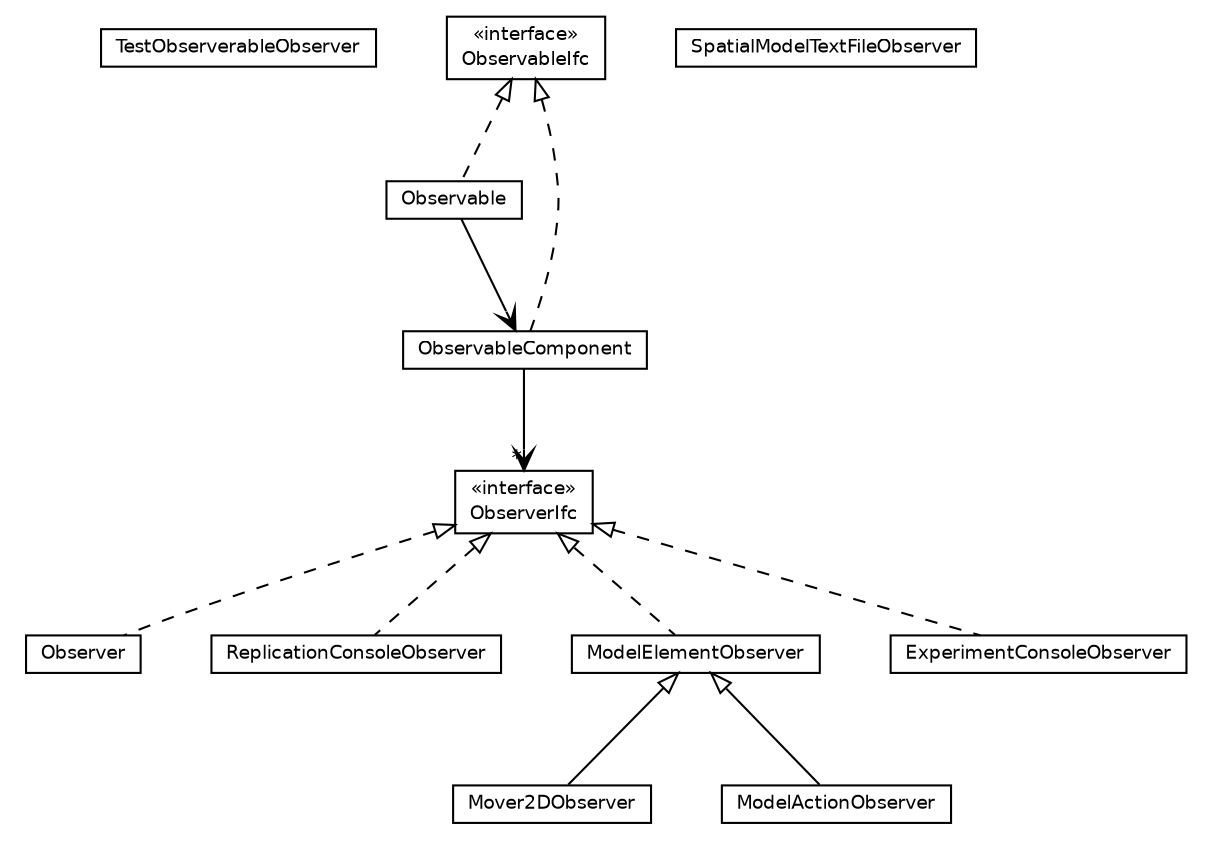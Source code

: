 #!/usr/local/bin/dot
#
# Class diagram 
# Generated by UMLGraph version 5.4 (http://www.umlgraph.org/)
#

digraph G {
	edge [fontname="Helvetica",fontsize=10,labelfontname="Helvetica",labelfontsize=10];
	node [fontname="Helvetica",fontsize=10,shape=plaintext];
	nodesep=0.25;
	ranksep=0.5;
	// jsl.observers.TestObserverableObserver
	c6421 [label=<<table title="jsl.observers.TestObserverableObserver" border="0" cellborder="1" cellspacing="0" cellpadding="2" port="p" href="./TestObserverableObserver.html">
		<tr><td><table border="0" cellspacing="0" cellpadding="1">
<tr><td align="center" balign="center"> TestObserverableObserver </td></tr>
		</table></td></tr>
		</table>>, URL="./TestObserverableObserver.html", fontname="Helvetica", fontcolor="black", fontsize=9.0];
	// jsl.observers.TestObserverableObserver.Observer
	c6422 [label=<<table title="jsl.observers.TestObserverableObserver.Observer" border="0" cellborder="1" cellspacing="0" cellpadding="2" port="p" href="./TestObserverableObserver.Observer.html">
		<tr><td><table border="0" cellspacing="0" cellpadding="1">
<tr><td align="center" balign="center"> Observer </td></tr>
		</table></td></tr>
		</table>>, URL="./TestObserverableObserver.Observer.html", fontname="Helvetica", fontcolor="black", fontsize=9.0];
	// jsl.observers.TestObserverableObserver.Observable
	c6423 [label=<<table title="jsl.observers.TestObserverableObserver.Observable" border="0" cellborder="1" cellspacing="0" cellpadding="2" port="p" href="./TestObserverableObserver.Observable.html">
		<tr><td><table border="0" cellspacing="0" cellpadding="1">
<tr><td align="center" balign="center"> Observable </td></tr>
		</table></td></tr>
		</table>>, URL="./TestObserverableObserver.Observable.html", fontname="Helvetica", fontcolor="black", fontsize=9.0];
	// jsl.observers.SpatialModelTextFileObserver
	c6424 [label=<<table title="jsl.observers.SpatialModelTextFileObserver" border="0" cellborder="1" cellspacing="0" cellpadding="2" port="p" href="./SpatialModelTextFileObserver.html">
		<tr><td><table border="0" cellspacing="0" cellpadding="1">
<tr><td align="center" balign="center"> SpatialModelTextFileObserver </td></tr>
		</table></td></tr>
		</table>>, URL="./SpatialModelTextFileObserver.html", fontname="Helvetica", fontcolor="black", fontsize=9.0];
	// jsl.observers.ReplicationConsoleObserver
	c6425 [label=<<table title="jsl.observers.ReplicationConsoleObserver" border="0" cellborder="1" cellspacing="0" cellpadding="2" port="p" href="./ReplicationConsoleObserver.html">
		<tr><td><table border="0" cellspacing="0" cellpadding="1">
<tr><td align="center" balign="center"> ReplicationConsoleObserver </td></tr>
		</table></td></tr>
		</table>>, URL="./ReplicationConsoleObserver.html", fontname="Helvetica", fontcolor="black", fontsize=9.0];
	// jsl.observers.ObserverIfc
	c6426 [label=<<table title="jsl.observers.ObserverIfc" border="0" cellborder="1" cellspacing="0" cellpadding="2" port="p" href="./ObserverIfc.html">
		<tr><td><table border="0" cellspacing="0" cellpadding="1">
<tr><td align="center" balign="center"> &#171;interface&#187; </td></tr>
<tr><td align="center" balign="center"> ObserverIfc </td></tr>
		</table></td></tr>
		</table>>, URL="./ObserverIfc.html", fontname="Helvetica", fontcolor="black", fontsize=9.0];
	// jsl.observers.ObservableIfc
	c6427 [label=<<table title="jsl.observers.ObservableIfc" border="0" cellborder="1" cellspacing="0" cellpadding="2" port="p" href="./ObservableIfc.html">
		<tr><td><table border="0" cellspacing="0" cellpadding="1">
<tr><td align="center" balign="center"> &#171;interface&#187; </td></tr>
<tr><td align="center" balign="center"> ObservableIfc </td></tr>
		</table></td></tr>
		</table>>, URL="./ObservableIfc.html", fontname="Helvetica", fontcolor="black", fontsize=9.0];
	// jsl.observers.ObservableComponent
	c6428 [label=<<table title="jsl.observers.ObservableComponent" border="0" cellborder="1" cellspacing="0" cellpadding="2" port="p" href="./ObservableComponent.html">
		<tr><td><table border="0" cellspacing="0" cellpadding="1">
<tr><td align="center" balign="center"> ObservableComponent </td></tr>
		</table></td></tr>
		</table>>, URL="./ObservableComponent.html", fontname="Helvetica", fontcolor="black", fontsize=9.0];
	// jsl.observers.Mover2DObserver
	c6429 [label=<<table title="jsl.observers.Mover2DObserver" border="0" cellborder="1" cellspacing="0" cellpadding="2" port="p" href="./Mover2DObserver.html">
		<tr><td><table border="0" cellspacing="0" cellpadding="1">
<tr><td align="center" balign="center"> Mover2DObserver </td></tr>
		</table></td></tr>
		</table>>, URL="./Mover2DObserver.html", fontname="Helvetica", fontcolor="black", fontsize=9.0];
	// jsl.observers.ModelElementObserver
	c6430 [label=<<table title="jsl.observers.ModelElementObserver" border="0" cellborder="1" cellspacing="0" cellpadding="2" port="p" href="./ModelElementObserver.html">
		<tr><td><table border="0" cellspacing="0" cellpadding="1">
<tr><td align="center" balign="center"> ModelElementObserver </td></tr>
		</table></td></tr>
		</table>>, URL="./ModelElementObserver.html", fontname="Helvetica", fontcolor="black", fontsize=9.0];
	// jsl.observers.ModelActionObserver
	c6431 [label=<<table title="jsl.observers.ModelActionObserver" border="0" cellborder="1" cellspacing="0" cellpadding="2" port="p" href="./ModelActionObserver.html">
		<tr><td><table border="0" cellspacing="0" cellpadding="1">
<tr><td align="center" balign="center"> ModelActionObserver </td></tr>
		</table></td></tr>
		</table>>, URL="./ModelActionObserver.html", fontname="Helvetica", fontcolor="black", fontsize=9.0];
	// jsl.observers.ExperimentConsoleObserver
	c6432 [label=<<table title="jsl.observers.ExperimentConsoleObserver" border="0" cellborder="1" cellspacing="0" cellpadding="2" port="p" href="./ExperimentConsoleObserver.html">
		<tr><td><table border="0" cellspacing="0" cellpadding="1">
<tr><td align="center" balign="center"> ExperimentConsoleObserver </td></tr>
		</table></td></tr>
		</table>>, URL="./ExperimentConsoleObserver.html", fontname="Helvetica", fontcolor="black", fontsize=9.0];
	//jsl.observers.TestObserverableObserver.Observer implements jsl.observers.ObserverIfc
	c6426:p -> c6422:p [dir=back,arrowtail=empty,style=dashed];
	//jsl.observers.TestObserverableObserver.Observable implements jsl.observers.ObservableIfc
	c6427:p -> c6423:p [dir=back,arrowtail=empty,style=dashed];
	//jsl.observers.ReplicationConsoleObserver implements jsl.observers.ObserverIfc
	c6426:p -> c6425:p [dir=back,arrowtail=empty,style=dashed];
	//jsl.observers.ObservableComponent implements jsl.observers.ObservableIfc
	c6427:p -> c6428:p [dir=back,arrowtail=empty,style=dashed];
	//jsl.observers.Mover2DObserver extends jsl.observers.ModelElementObserver
	c6430:p -> c6429:p [dir=back,arrowtail=empty];
	//jsl.observers.ModelElementObserver implements jsl.observers.ObserverIfc
	c6426:p -> c6430:p [dir=back,arrowtail=empty,style=dashed];
	//jsl.observers.ModelActionObserver extends jsl.observers.ModelElementObserver
	c6430:p -> c6431:p [dir=back,arrowtail=empty];
	//jsl.observers.ExperimentConsoleObserver implements jsl.observers.ObserverIfc
	c6426:p -> c6432:p [dir=back,arrowtail=empty,style=dashed];
	// jsl.observers.TestObserverableObserver.Observable NAVASSOC jsl.observers.ObservableComponent
	c6423:p -> c6428:p [taillabel="", label="", headlabel="", fontname="Helvetica", fontcolor="black", fontsize=10.0, color="black", arrowhead=open];
	// jsl.observers.ObservableComponent NAVASSOC jsl.observers.ObserverIfc
	c6428:p -> c6426:p [taillabel="", label="", headlabel="*", fontname="Helvetica", fontcolor="black", fontsize=10.0, color="black", arrowhead=open];
}

